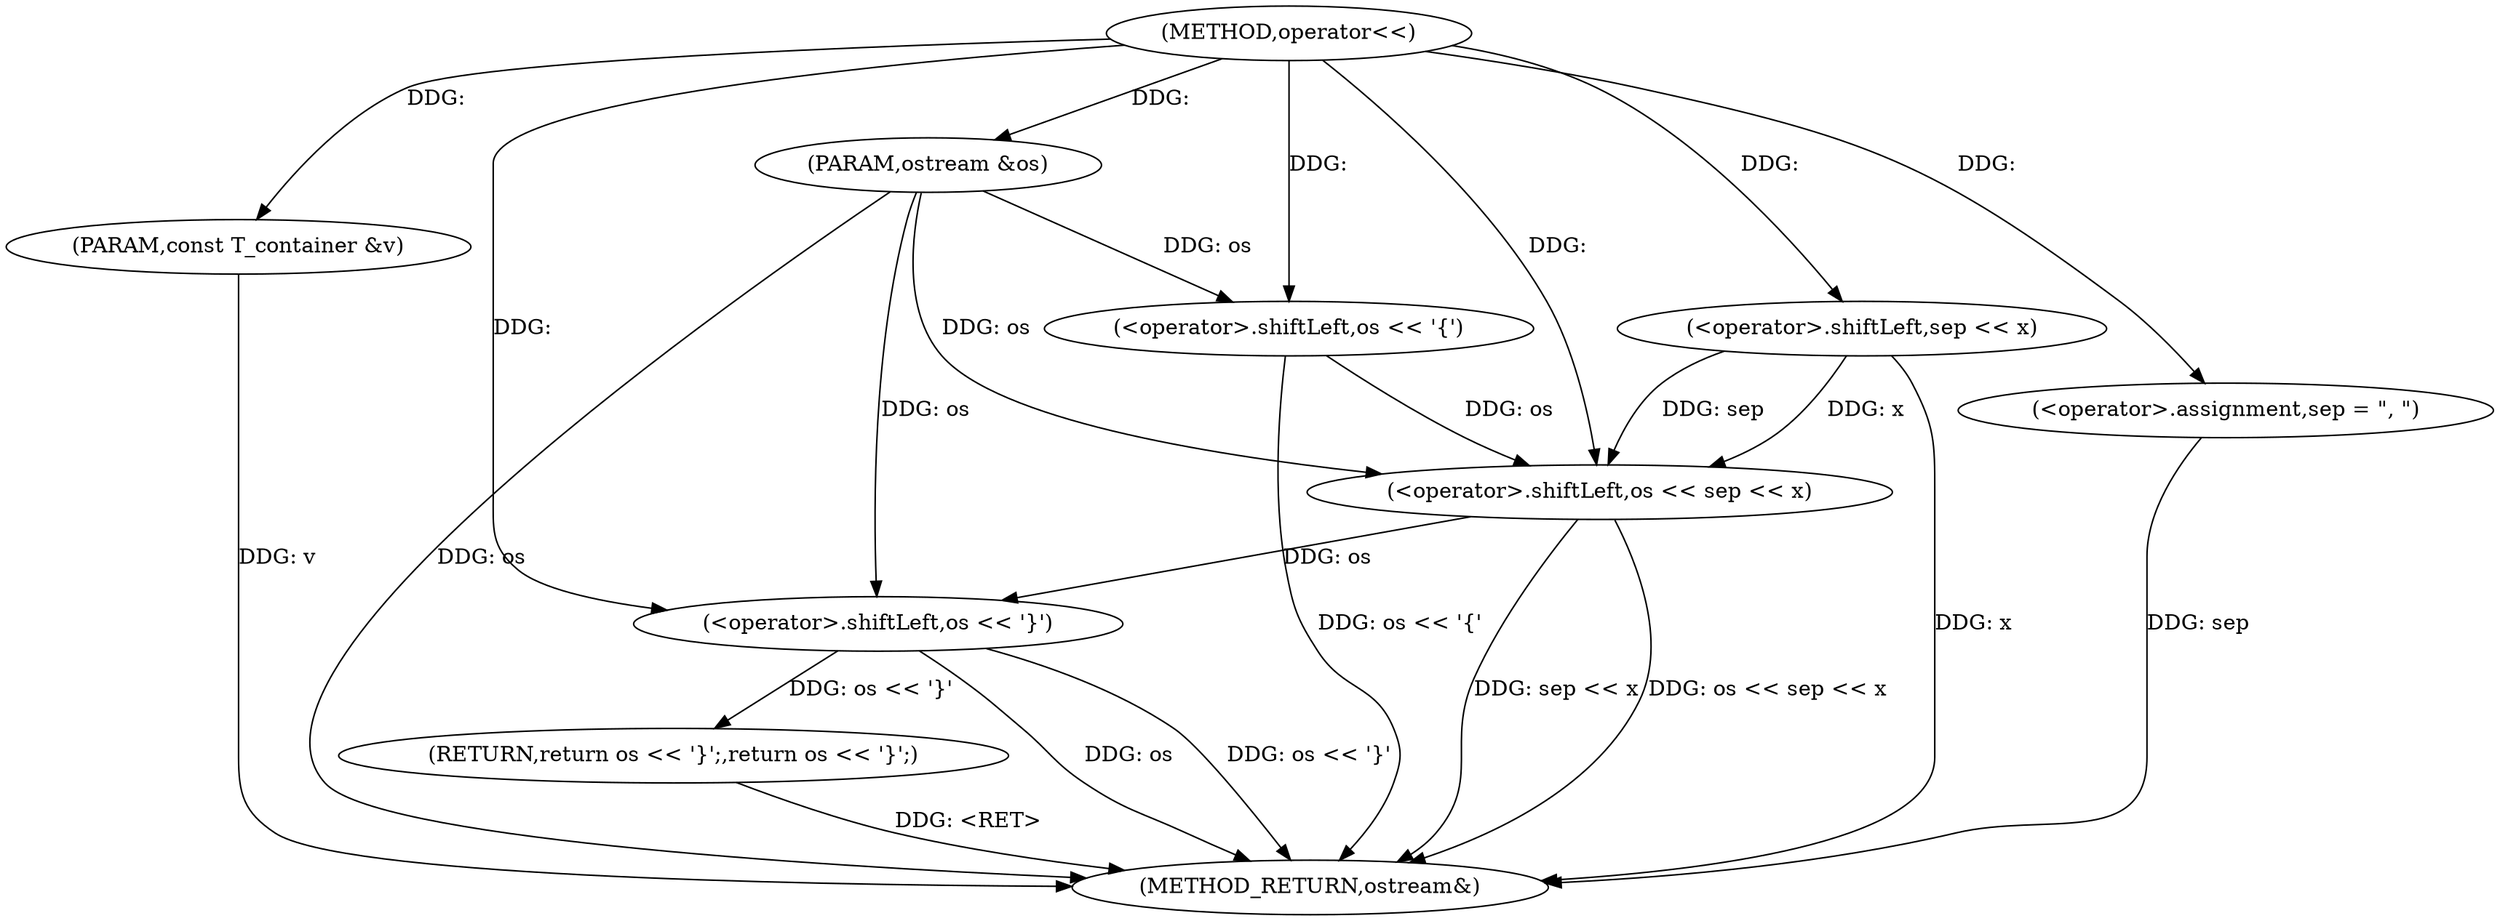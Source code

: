 digraph "operator<<" {  
"1000122" [label = "(METHOD,operator<<)" ]
"1000144" [label = "(METHOD_RETURN,ostream&)" ]
"1000123" [label = "(PARAM,ostream &os)" ]
"1000124" [label = "(PARAM,const T_container &v)" ]
"1000126" [label = "(<operator>.shiftLeft,os << '{')" ]
"1000140" [label = "(RETURN,return os << '}';,return os << '}';)" ]
"1000132" [label = "(<operator>.shiftLeft,os << sep << x)" ]
"1000137" [label = "(<operator>.assignment,sep = \", \")" ]
"1000141" [label = "(<operator>.shiftLeft,os << '}')" ]
"1000134" [label = "(<operator>.shiftLeft,sep << x)" ]
  "1000140" -> "1000144"  [ label = "DDG: <RET>"] 
  "1000123" -> "1000144"  [ label = "DDG: os"] 
  "1000124" -> "1000144"  [ label = "DDG: v"] 
  "1000126" -> "1000144"  [ label = "DDG: os << '{'"] 
  "1000132" -> "1000144"  [ label = "DDG: sep << x"] 
  "1000132" -> "1000144"  [ label = "DDG: os << sep << x"] 
  "1000137" -> "1000144"  [ label = "DDG: sep"] 
  "1000141" -> "1000144"  [ label = "DDG: os"] 
  "1000141" -> "1000144"  [ label = "DDG: os << '}'"] 
  "1000134" -> "1000144"  [ label = "DDG: x"] 
  "1000122" -> "1000123"  [ label = "DDG: "] 
  "1000122" -> "1000124"  [ label = "DDG: "] 
  "1000141" -> "1000140"  [ label = "DDG: os << '}'"] 
  "1000123" -> "1000126"  [ label = "DDG: os"] 
  "1000122" -> "1000126"  [ label = "DDG: "] 
  "1000122" -> "1000137"  [ label = "DDG: "] 
  "1000126" -> "1000132"  [ label = "DDG: os"] 
  "1000123" -> "1000132"  [ label = "DDG: os"] 
  "1000122" -> "1000132"  [ label = "DDG: "] 
  "1000134" -> "1000132"  [ label = "DDG: x"] 
  "1000134" -> "1000132"  [ label = "DDG: sep"] 
  "1000132" -> "1000141"  [ label = "DDG: os"] 
  "1000123" -> "1000141"  [ label = "DDG: os"] 
  "1000122" -> "1000141"  [ label = "DDG: "] 
  "1000122" -> "1000134"  [ label = "DDG: "] 
}
